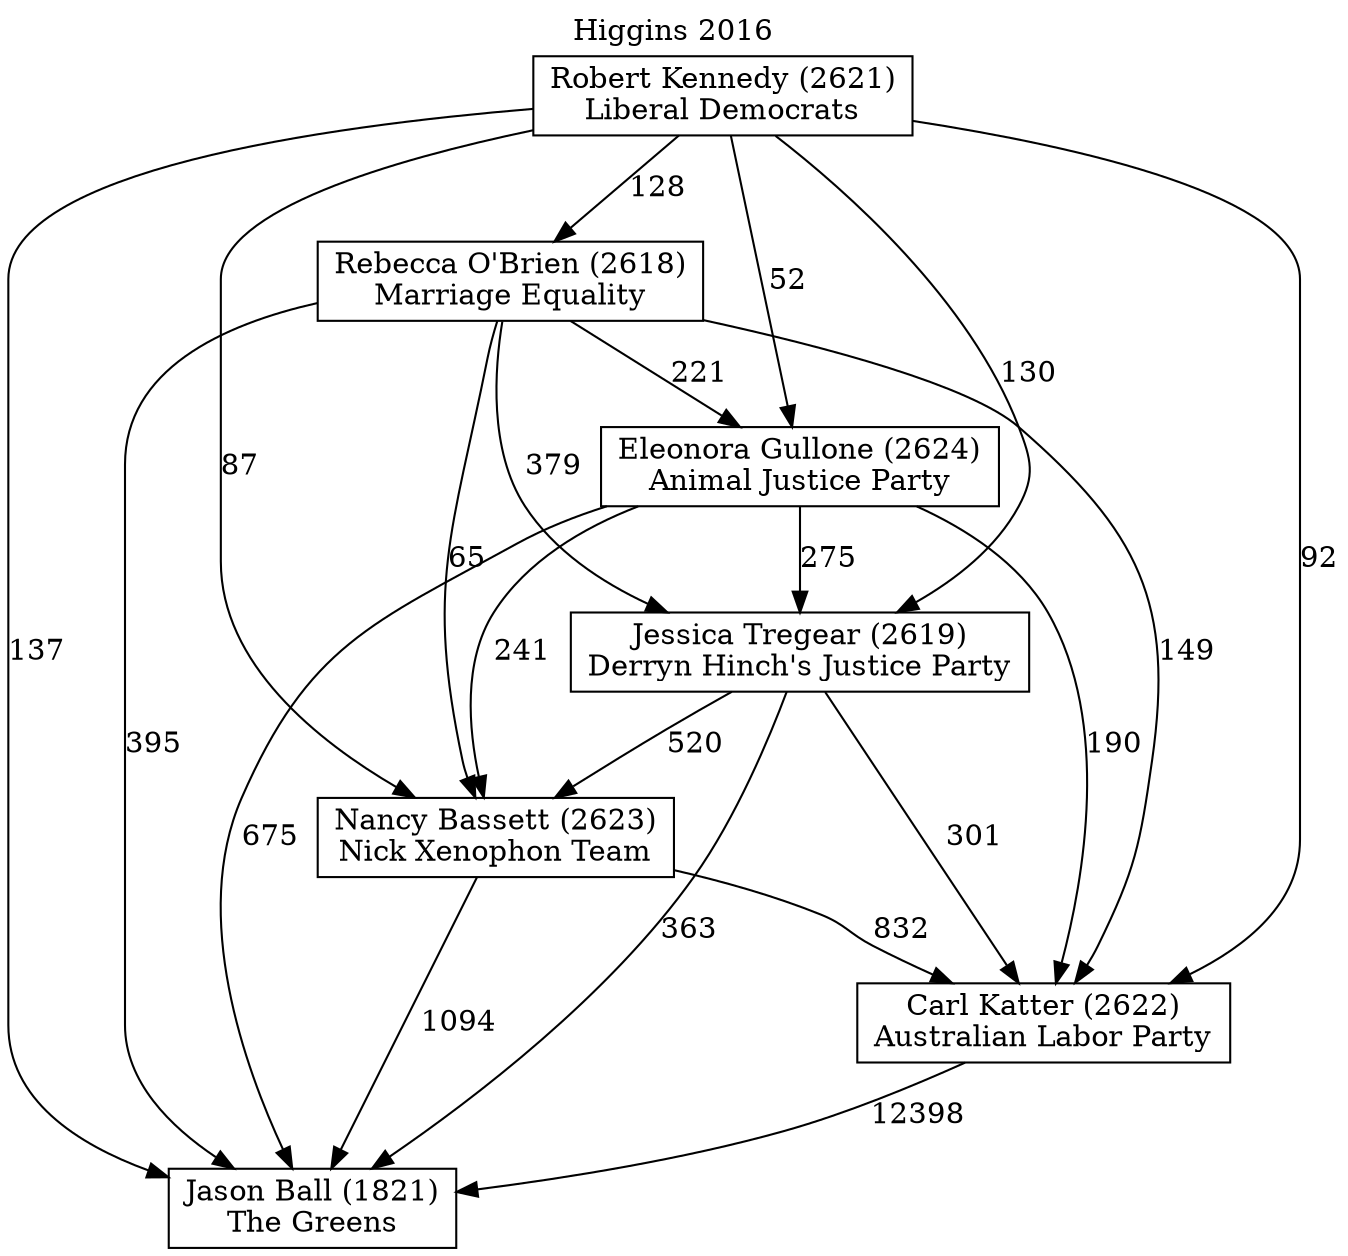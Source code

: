 // House preference flow
digraph "Jason Ball (1821)_Higgins_2016" {
	graph [label="Higgins 2016" labelloc=t mclimit=10]
	node [shape=box]
	"Carl Katter (2622)" [label="Carl Katter (2622)
Australian Labor Party"]
	"Eleonora Gullone (2624)" [label="Eleonora Gullone (2624)
Animal Justice Party"]
	"Jason Ball (1821)" [label="Jason Ball (1821)
The Greens"]
	"Jessica Tregear (2619)" [label="Jessica Tregear (2619)
Derryn Hinch's Justice Party"]
	"Nancy Bassett (2623)" [label="Nancy Bassett (2623)
Nick Xenophon Team"]
	"Rebecca O'Brien (2618)" [label="Rebecca O'Brien (2618)
Marriage Equality"]
	"Robert Kennedy (2621)" [label="Robert Kennedy (2621)
Liberal Democrats"]
	"Carl Katter (2622)" -> "Jason Ball (1821)" [label=12398]
	"Eleonora Gullone (2624)" -> "Carl Katter (2622)" [label=190]
	"Eleonora Gullone (2624)" -> "Jason Ball (1821)" [label=675]
	"Eleonora Gullone (2624)" -> "Jessica Tregear (2619)" [label=275]
	"Eleonora Gullone (2624)" -> "Nancy Bassett (2623)" [label=241]
	"Jessica Tregear (2619)" -> "Carl Katter (2622)" [label=301]
	"Jessica Tregear (2619)" -> "Jason Ball (1821)" [label=363]
	"Jessica Tregear (2619)" -> "Nancy Bassett (2623)" [label=520]
	"Nancy Bassett (2623)" -> "Carl Katter (2622)" [label=832]
	"Nancy Bassett (2623)" -> "Jason Ball (1821)" [label=1094]
	"Rebecca O'Brien (2618)" -> "Carl Katter (2622)" [label=149]
	"Rebecca O'Brien (2618)" -> "Eleonora Gullone (2624)" [label=221]
	"Rebecca O'Brien (2618)" -> "Jason Ball (1821)" [label=395]
	"Rebecca O'Brien (2618)" -> "Jessica Tregear (2619)" [label=379]
	"Rebecca O'Brien (2618)" -> "Nancy Bassett (2623)" [label=65]
	"Robert Kennedy (2621)" -> "Carl Katter (2622)" [label=92]
	"Robert Kennedy (2621)" -> "Eleonora Gullone (2624)" [label=52]
	"Robert Kennedy (2621)" -> "Jason Ball (1821)" [label=137]
	"Robert Kennedy (2621)" -> "Jessica Tregear (2619)" [label=130]
	"Robert Kennedy (2621)" -> "Nancy Bassett (2623)" [label=87]
	"Robert Kennedy (2621)" -> "Rebecca O'Brien (2618)" [label=128]
}
